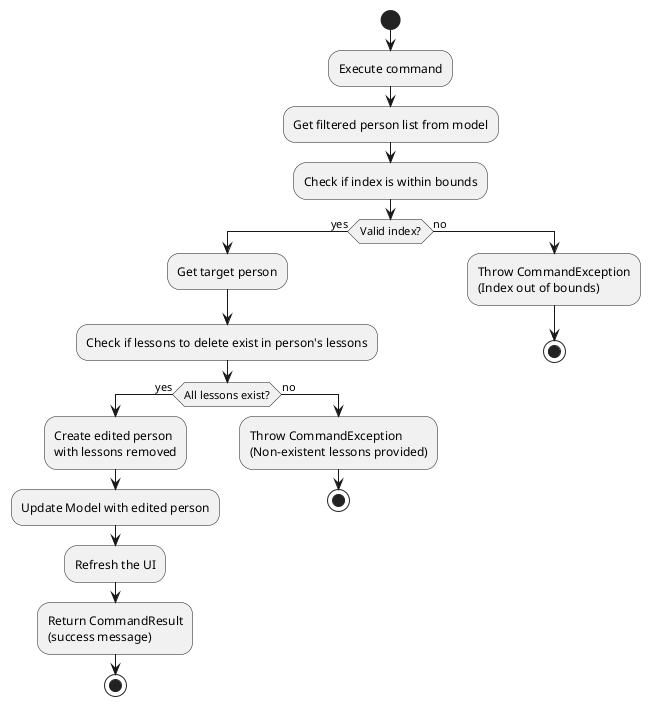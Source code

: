 @startuml
start
:Execute command;
:Get filtered person list from model;
:Check if index is within bounds;
if (Valid index?) then (yes)
  :Get target person;
  :Check if lessons to delete exist in person's lessons;
  if (All lessons exist?) then (yes)
    :Create edited person\nwith lessons removed;
    :Update Model with edited person;
    :Refresh the UI;
    :Return CommandResult\n(success message);
    stop
  else (no)
    :Throw CommandException\n(Non-existent lessons provided);
    stop
  endif
else (no)
  :Throw CommandException\n(Index out of bounds);
  stop
endif
@enduml